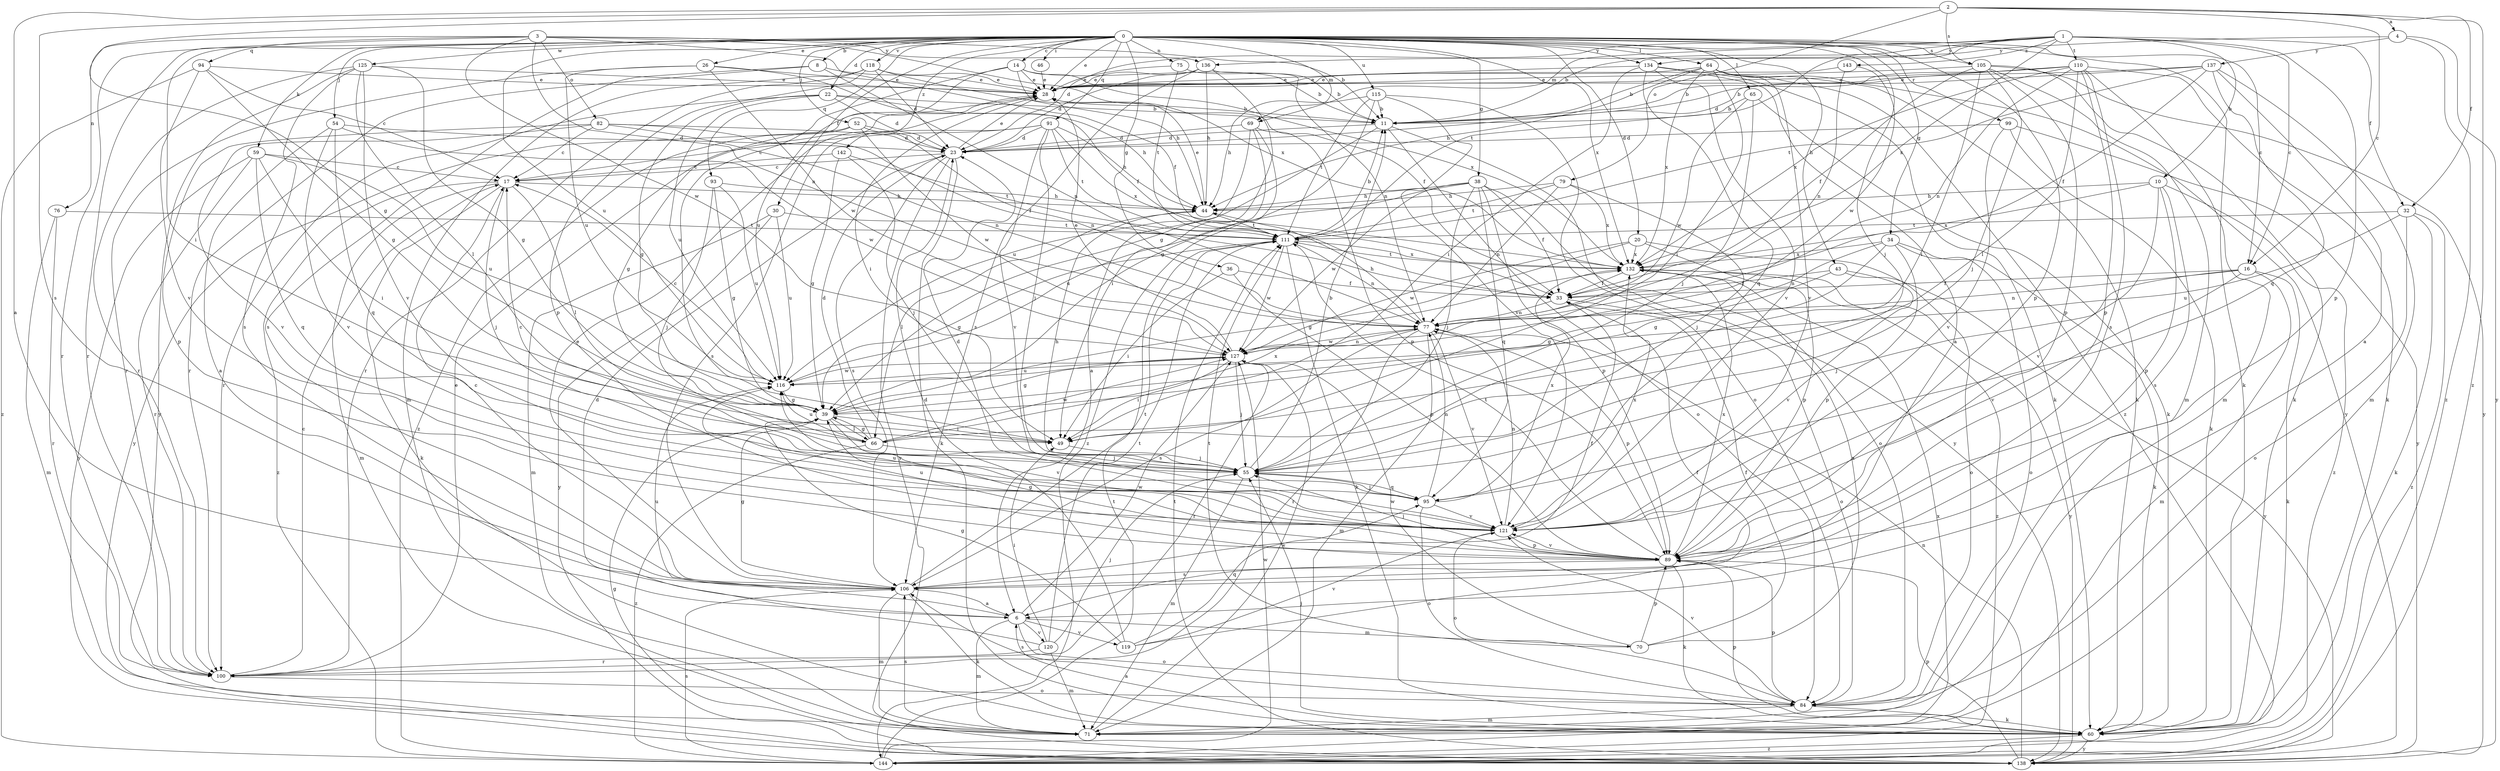 strict digraph  {
0;
1;
2;
3;
4;
6;
8;
10;
11;
14;
16;
17;
20;
22;
23;
26;
28;
30;
32;
33;
34;
36;
38;
39;
43;
44;
46;
49;
52;
54;
55;
59;
60;
64;
65;
66;
69;
70;
71;
75;
76;
77;
79;
82;
84;
89;
91;
93;
94;
95;
99;
100;
105;
106;
110;
111;
115;
116;
118;
119;
120;
121;
125;
127;
132;
134;
136;
137;
138;
142;
143;
144;
0 -> 8  [label=b];
0 -> 14  [label=c];
0 -> 16  [label=c];
0 -> 20  [label=d];
0 -> 22  [label=d];
0 -> 26  [label=e];
0 -> 28  [label=e];
0 -> 30  [label=f];
0 -> 34  [label=g];
0 -> 36  [label=g];
0 -> 38  [label=g];
0 -> 43  [label=h];
0 -> 46  [label=i];
0 -> 49  [label=i];
0 -> 52  [label=j];
0 -> 54  [label=j];
0 -> 55  [label=j];
0 -> 59  [label=k];
0 -> 60  [label=k];
0 -> 64  [label=l];
0 -> 65  [label=l];
0 -> 69  [label=m];
0 -> 75  [label=n];
0 -> 89  [label=p];
0 -> 91  [label=q];
0 -> 93  [label=q];
0 -> 99  [label=r];
0 -> 100  [label=r];
0 -> 105  [label=s];
0 -> 115  [label=u];
0 -> 116  [label=u];
0 -> 118  [label=v];
0 -> 125  [label=w];
0 -> 132  [label=x];
0 -> 134  [label=y];
0 -> 142  [label=z];
1 -> 10  [label=b];
1 -> 11  [label=b];
1 -> 16  [label=c];
1 -> 23  [label=d];
1 -> 32  [label=f];
1 -> 69  [label=m];
1 -> 89  [label=p];
1 -> 110  [label=t];
1 -> 111  [label=t];
1 -> 132  [label=x];
1 -> 134  [label=y];
1 -> 143  [label=z];
2 -> 4  [label=a];
2 -> 6  [label=a];
2 -> 16  [label=c];
2 -> 32  [label=f];
2 -> 39  [label=g];
2 -> 79  [label=o];
2 -> 105  [label=s];
2 -> 106  [label=s];
2 -> 144  [label=z];
3 -> 11  [label=b];
3 -> 33  [label=f];
3 -> 76  [label=n];
3 -> 77  [label=n];
3 -> 82  [label=o];
3 -> 94  [label=q];
3 -> 100  [label=r];
3 -> 127  [label=w];
3 -> 132  [label=x];
3 -> 136  [label=y];
4 -> 136  [label=y];
4 -> 137  [label=y];
4 -> 138  [label=y];
4 -> 144  [label=z];
6 -> 70  [label=m];
6 -> 71  [label=m];
6 -> 84  [label=o];
6 -> 116  [label=u];
6 -> 119  [label=v];
6 -> 120  [label=v];
6 -> 127  [label=w];
8 -> 28  [label=e];
8 -> 77  [label=n];
8 -> 100  [label=r];
8 -> 106  [label=s];
10 -> 44  [label=h];
10 -> 89  [label=p];
10 -> 106  [label=s];
10 -> 121  [label=v];
10 -> 132  [label=x];
10 -> 144  [label=z];
11 -> 23  [label=d];
11 -> 84  [label=o];
11 -> 116  [label=u];
11 -> 138  [label=y];
14 -> 11  [label=b];
14 -> 28  [label=e];
14 -> 44  [label=h];
14 -> 49  [label=i];
14 -> 116  [label=u];
14 -> 132  [label=x];
16 -> 33  [label=f];
16 -> 55  [label=j];
16 -> 60  [label=k];
16 -> 71  [label=m];
16 -> 77  [label=n];
16 -> 121  [label=v];
17 -> 44  [label=h];
17 -> 55  [label=j];
17 -> 60  [label=k];
17 -> 66  [label=l];
17 -> 71  [label=m];
17 -> 144  [label=z];
20 -> 39  [label=g];
20 -> 84  [label=o];
20 -> 89  [label=p];
20 -> 127  [label=w];
20 -> 132  [label=x];
22 -> 11  [label=b];
22 -> 23  [label=d];
22 -> 39  [label=g];
22 -> 44  [label=h];
22 -> 100  [label=r];
22 -> 116  [label=u];
23 -> 17  [label=c];
23 -> 28  [label=e];
23 -> 60  [label=k];
23 -> 106  [label=s];
23 -> 138  [label=y];
26 -> 28  [label=e];
26 -> 33  [label=f];
26 -> 100  [label=r];
26 -> 116  [label=u];
26 -> 127  [label=w];
28 -> 11  [label=b];
28 -> 49  [label=i];
28 -> 144  [label=z];
30 -> 71  [label=m];
30 -> 111  [label=t];
30 -> 116  [label=u];
30 -> 138  [label=y];
32 -> 60  [label=k];
32 -> 84  [label=o];
32 -> 111  [label=t];
32 -> 116  [label=u];
32 -> 144  [label=z];
33 -> 77  [label=n];
33 -> 84  [label=o];
34 -> 39  [label=g];
34 -> 60  [label=k];
34 -> 77  [label=n];
34 -> 84  [label=o];
34 -> 89  [label=p];
34 -> 132  [label=x];
36 -> 33  [label=f];
36 -> 49  [label=i];
36 -> 89  [label=p];
38 -> 33  [label=f];
38 -> 44  [label=h];
38 -> 55  [label=j];
38 -> 84  [label=o];
38 -> 89  [label=p];
38 -> 95  [label=q];
38 -> 116  [label=u];
38 -> 127  [label=w];
39 -> 49  [label=i];
39 -> 66  [label=l];
39 -> 121  [label=v];
43 -> 33  [label=f];
43 -> 39  [label=g];
43 -> 121  [label=v];
43 -> 138  [label=y];
44 -> 28  [label=e];
44 -> 66  [label=l];
44 -> 111  [label=t];
46 -> 28  [label=e];
49 -> 55  [label=j];
52 -> 23  [label=d];
52 -> 39  [label=g];
52 -> 77  [label=n];
52 -> 127  [label=w];
52 -> 138  [label=y];
54 -> 6  [label=a];
54 -> 23  [label=d];
54 -> 95  [label=q];
54 -> 121  [label=v];
54 -> 127  [label=w];
55 -> 11  [label=b];
55 -> 17  [label=c];
55 -> 44  [label=h];
55 -> 71  [label=m];
55 -> 95  [label=q];
59 -> 17  [label=c];
59 -> 49  [label=i];
59 -> 95  [label=q];
59 -> 100  [label=r];
59 -> 116  [label=u];
59 -> 138  [label=y];
60 -> 6  [label=a];
60 -> 55  [label=j];
60 -> 89  [label=p];
60 -> 138  [label=y];
60 -> 144  [label=z];
64 -> 11  [label=b];
64 -> 28  [label=e];
64 -> 44  [label=h];
64 -> 49  [label=i];
64 -> 60  [label=k];
64 -> 121  [label=v];
64 -> 132  [label=x];
64 -> 138  [label=y];
64 -> 144  [label=z];
65 -> 11  [label=b];
65 -> 55  [label=j];
65 -> 60  [label=k];
65 -> 127  [label=w];
66 -> 23  [label=d];
66 -> 39  [label=g];
66 -> 55  [label=j];
66 -> 116  [label=u];
66 -> 127  [label=w];
66 -> 132  [label=x];
66 -> 144  [label=z];
69 -> 6  [label=a];
69 -> 23  [label=d];
69 -> 49  [label=i];
69 -> 89  [label=p];
69 -> 144  [label=z];
70 -> 33  [label=f];
70 -> 89  [label=p];
70 -> 111  [label=t];
70 -> 127  [label=w];
70 -> 132  [label=x];
71 -> 106  [label=s];
71 -> 127  [label=w];
75 -> 11  [label=b];
75 -> 28  [label=e];
75 -> 111  [label=t];
76 -> 71  [label=m];
76 -> 100  [label=r];
76 -> 111  [label=t];
77 -> 44  [label=h];
77 -> 71  [label=m];
77 -> 89  [label=p];
77 -> 100  [label=r];
77 -> 106  [label=s];
77 -> 121  [label=v];
77 -> 127  [label=w];
79 -> 44  [label=h];
79 -> 55  [label=j];
79 -> 77  [label=n];
79 -> 111  [label=t];
79 -> 132  [label=x];
82 -> 17  [label=c];
82 -> 23  [label=d];
82 -> 33  [label=f];
82 -> 77  [label=n];
82 -> 89  [label=p];
82 -> 121  [label=v];
84 -> 60  [label=k];
84 -> 71  [label=m];
84 -> 89  [label=p];
84 -> 106  [label=s];
84 -> 121  [label=v];
89 -> 39  [label=g];
89 -> 55  [label=j];
89 -> 60  [label=k];
89 -> 106  [label=s];
89 -> 111  [label=t];
89 -> 116  [label=u];
89 -> 121  [label=v];
89 -> 132  [label=x];
91 -> 17  [label=c];
91 -> 23  [label=d];
91 -> 44  [label=h];
91 -> 55  [label=j];
91 -> 106  [label=s];
91 -> 111  [label=t];
91 -> 121  [label=v];
91 -> 132  [label=x];
93 -> 39  [label=g];
93 -> 44  [label=h];
93 -> 55  [label=j];
93 -> 116  [label=u];
94 -> 17  [label=c];
94 -> 28  [label=e];
94 -> 39  [label=g];
94 -> 121  [label=v];
94 -> 144  [label=z];
95 -> 55  [label=j];
95 -> 77  [label=n];
95 -> 84  [label=o];
95 -> 121  [label=v];
95 -> 132  [label=x];
99 -> 23  [label=d];
99 -> 60  [label=k];
99 -> 121  [label=v];
99 -> 138  [label=y];
100 -> 17  [label=c];
100 -> 28  [label=e];
100 -> 84  [label=o];
105 -> 28  [label=e];
105 -> 33  [label=f];
105 -> 49  [label=i];
105 -> 55  [label=j];
105 -> 60  [label=k];
105 -> 71  [label=m];
105 -> 89  [label=p];
105 -> 138  [label=y];
106 -> 6  [label=a];
106 -> 17  [label=c];
106 -> 28  [label=e];
106 -> 33  [label=f];
106 -> 39  [label=g];
106 -> 60  [label=k];
106 -> 71  [label=m];
106 -> 111  [label=t];
110 -> 11  [label=b];
110 -> 23  [label=d];
110 -> 28  [label=e];
110 -> 60  [label=k];
110 -> 66  [label=l];
110 -> 71  [label=m];
110 -> 77  [label=n];
110 -> 89  [label=p];
110 -> 106  [label=s];
110 -> 132  [label=x];
111 -> 11  [label=b];
111 -> 39  [label=g];
111 -> 60  [label=k];
111 -> 77  [label=n];
111 -> 127  [label=w];
111 -> 132  [label=x];
115 -> 11  [label=b];
115 -> 39  [label=g];
115 -> 44  [label=h];
115 -> 84  [label=o];
115 -> 111  [label=t];
115 -> 121  [label=v];
116 -> 17  [label=c];
116 -> 39  [label=g];
116 -> 127  [label=w];
118 -> 23  [label=d];
118 -> 28  [label=e];
118 -> 33  [label=f];
118 -> 71  [label=m];
118 -> 89  [label=p];
118 -> 100  [label=r];
119 -> 23  [label=d];
119 -> 33  [label=f];
119 -> 39  [label=g];
119 -> 95  [label=q];
119 -> 121  [label=v];
120 -> 23  [label=d];
120 -> 49  [label=i];
120 -> 55  [label=j];
120 -> 71  [label=m];
120 -> 100  [label=r];
120 -> 111  [label=t];
121 -> 23  [label=d];
121 -> 77  [label=n];
121 -> 84  [label=o];
121 -> 89  [label=p];
121 -> 116  [label=u];
121 -> 132  [label=x];
125 -> 28  [label=e];
125 -> 39  [label=g];
125 -> 66  [label=l];
125 -> 100  [label=r];
125 -> 106  [label=s];
125 -> 121  [label=v];
125 -> 138  [label=y];
127 -> 28  [label=e];
127 -> 39  [label=g];
127 -> 49  [label=i];
127 -> 55  [label=j];
127 -> 77  [label=n];
127 -> 100  [label=r];
127 -> 116  [label=u];
132 -> 33  [label=f];
132 -> 111  [label=t];
132 -> 138  [label=y];
132 -> 144  [label=z];
134 -> 6  [label=a];
134 -> 28  [label=e];
134 -> 49  [label=i];
134 -> 60  [label=k];
134 -> 95  [label=q];
134 -> 121  [label=v];
136 -> 23  [label=d];
136 -> 28  [label=e];
136 -> 39  [label=g];
136 -> 44  [label=h];
136 -> 77  [label=n];
136 -> 106  [label=s];
137 -> 6  [label=a];
137 -> 11  [label=b];
137 -> 28  [label=e];
137 -> 33  [label=f];
137 -> 71  [label=m];
137 -> 95  [label=q];
137 -> 111  [label=t];
138 -> 39  [label=g];
138 -> 77  [label=n];
138 -> 89  [label=p];
138 -> 111  [label=t];
142 -> 17  [label=c];
142 -> 39  [label=g];
142 -> 55  [label=j];
142 -> 111  [label=t];
143 -> 28  [label=e];
143 -> 77  [label=n];
143 -> 127  [label=w];
144 -> 106  [label=s];
144 -> 111  [label=t];
144 -> 127  [label=w];
144 -> 132  [label=x];
}
